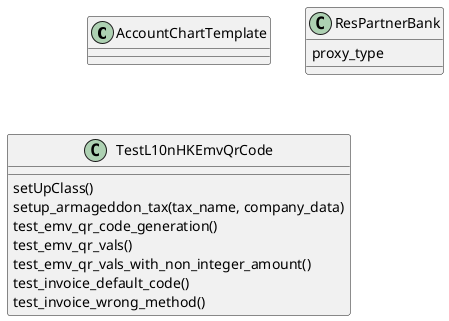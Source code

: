 @startuml classes_l10n_hk
set namespaceSeparator none
class "AccountChartTemplate" as odoo_src.odoo.addons.l10n_hk.models.template_hk.AccountChartTemplate {
}
class "ResPartnerBank" as odoo_src.odoo.addons.l10n_hk.models.res_bank.ResPartnerBank {
  proxy_type
}
class "TestL10nHKEmvQrCode" as odoo_src.odoo.addons.l10n_hk.tests.test_l10n_hk_emv_qr.TestL10nHKEmvQrCode {
  setUpClass()
  setup_armageddon_tax(tax_name, company_data)
  test_emv_qr_code_generation()
  test_emv_qr_vals()
  test_emv_qr_vals_with_non_integer_amount()
  test_invoice_default_code()
  test_invoice_wrong_method()
}
@enduml
